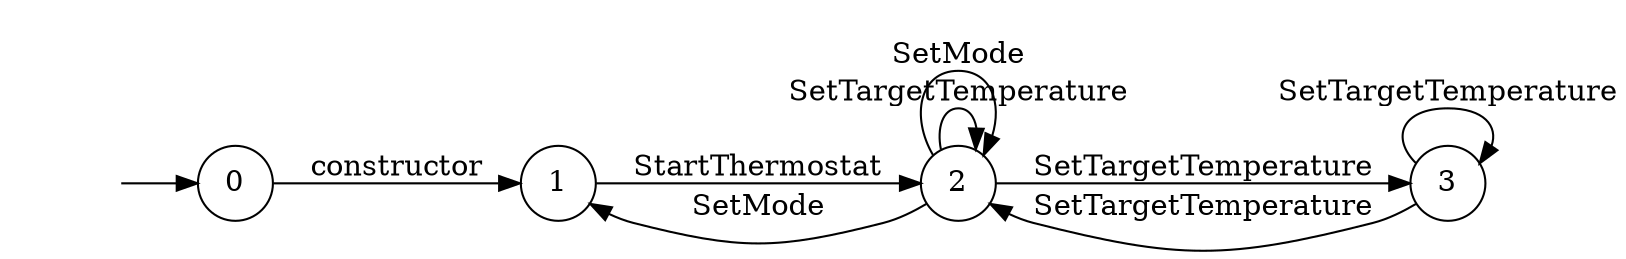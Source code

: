 digraph "Dapp-Automata-data/fuzzer/testnetdata-model-rq1-fix/RoomThermostat/FSM-2" {
	graph [rankdir=LR]
	"" [label="" shape=plaintext]
	0 [label=0 shape=circle]
	2 [label=2 shape=circle]
	3 [label=3 shape=circle]
	1 [label=1 shape=circle]
	"" -> 0 [label=""]
	0 -> 1 [label=constructor]
	1 -> 2 [label=StartThermostat]
	2 -> 2 [label=SetTargetTemperature]
	2 -> 3 [label=SetTargetTemperature]
	2 -> 2 [label=SetMode]
	2 -> 1 [label=SetMode]
	3 -> 2 [label=SetTargetTemperature]
	3 -> 3 [label=SetTargetTemperature]
}
